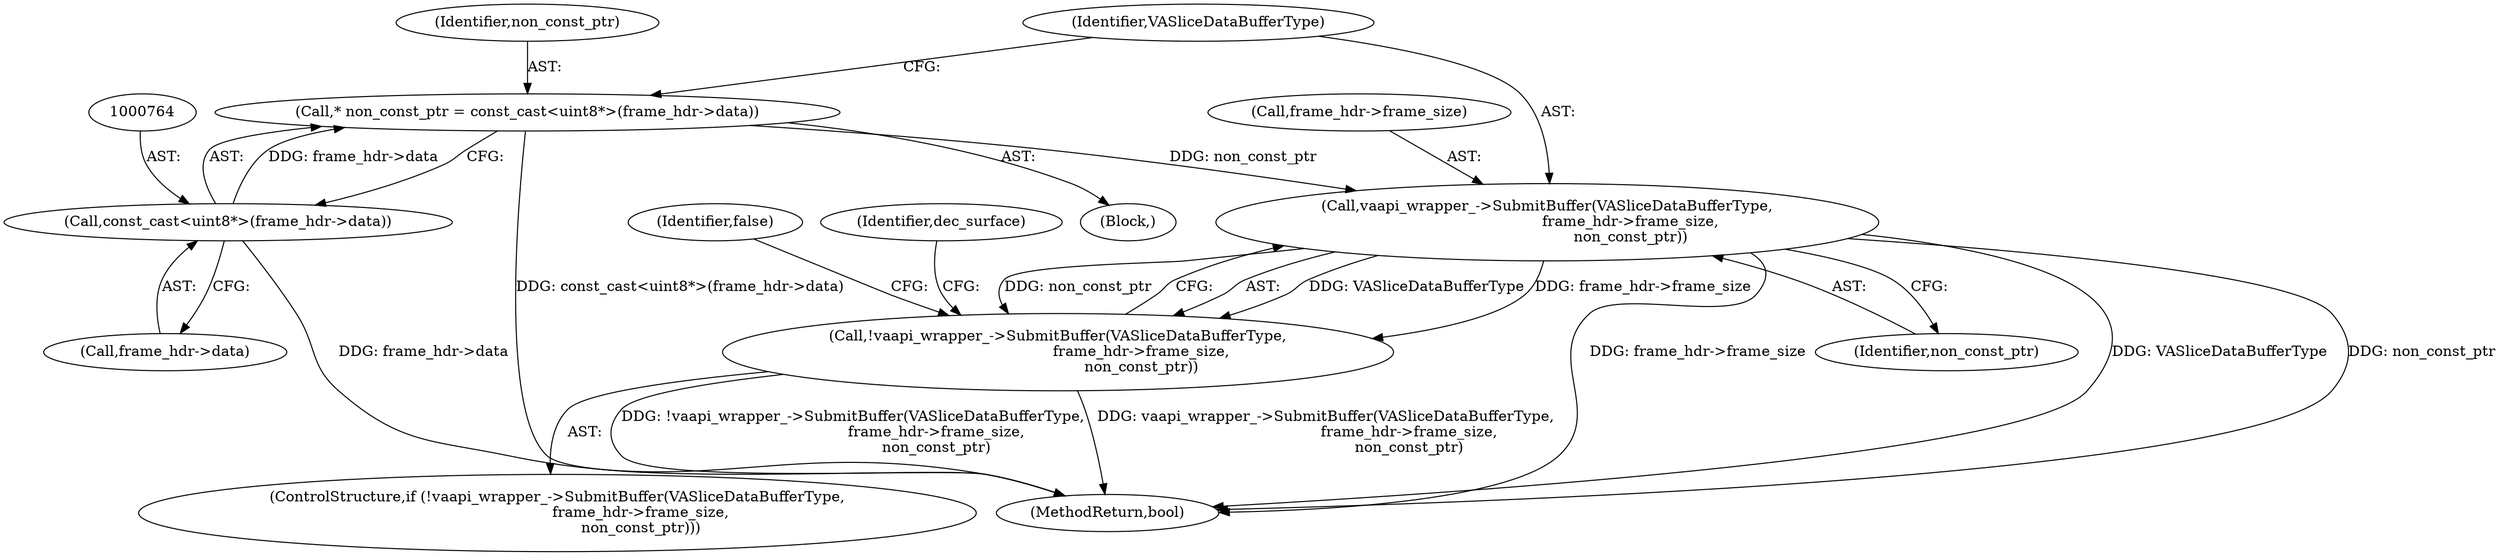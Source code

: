 digraph "0_Chrome_27c68f543e5eba779902447445dfb05ec3f5bf75_2@pointer" {
"1000770" [label="(Call,vaapi_wrapper_->SubmitBuffer(VASliceDataBufferType,\n                                    frame_hdr->frame_size,\n                                    non_const_ptr))"];
"1000761" [label="(Call,* non_const_ptr = const_cast<uint8*>(frame_hdr->data))"];
"1000763" [label="(Call,const_cast<uint8*>(frame_hdr->data))"];
"1000769" [label="(Call,!vaapi_wrapper_->SubmitBuffer(VASliceDataBufferType,\n                                    frame_hdr->frame_size,\n                                    non_const_ptr))"];
"1000786" [label="(MethodReturn,bool)"];
"1000768" [label="(ControlStructure,if (!vaapi_wrapper_->SubmitBuffer(VASliceDataBufferType,\n                                    frame_hdr->frame_size,\n                                    non_const_ptr)))"];
"1000761" [label="(Call,* non_const_ptr = const_cast<uint8*>(frame_hdr->data))"];
"1000763" [label="(Call,const_cast<uint8*>(frame_hdr->data))"];
"1000780" [label="(Identifier,dec_surface)"];
"1000762" [label="(Identifier,non_const_ptr)"];
"1000775" [label="(Identifier,non_const_ptr)"];
"1000769" [label="(Call,!vaapi_wrapper_->SubmitBuffer(VASliceDataBufferType,\n                                    frame_hdr->frame_size,\n                                    non_const_ptr))"];
"1000106" [label="(Block,)"];
"1000770" [label="(Call,vaapi_wrapper_->SubmitBuffer(VASliceDataBufferType,\n                                    frame_hdr->frame_size,\n                                    non_const_ptr))"];
"1000772" [label="(Call,frame_hdr->frame_size)"];
"1000765" [label="(Call,frame_hdr->data)"];
"1000777" [label="(Identifier,false)"];
"1000771" [label="(Identifier,VASliceDataBufferType)"];
"1000770" -> "1000769"  [label="AST: "];
"1000770" -> "1000775"  [label="CFG: "];
"1000771" -> "1000770"  [label="AST: "];
"1000772" -> "1000770"  [label="AST: "];
"1000775" -> "1000770"  [label="AST: "];
"1000769" -> "1000770"  [label="CFG: "];
"1000770" -> "1000786"  [label="DDG: frame_hdr->frame_size"];
"1000770" -> "1000786"  [label="DDG: VASliceDataBufferType"];
"1000770" -> "1000786"  [label="DDG: non_const_ptr"];
"1000770" -> "1000769"  [label="DDG: VASliceDataBufferType"];
"1000770" -> "1000769"  [label="DDG: frame_hdr->frame_size"];
"1000770" -> "1000769"  [label="DDG: non_const_ptr"];
"1000761" -> "1000770"  [label="DDG: non_const_ptr"];
"1000761" -> "1000106"  [label="AST: "];
"1000761" -> "1000763"  [label="CFG: "];
"1000762" -> "1000761"  [label="AST: "];
"1000763" -> "1000761"  [label="AST: "];
"1000771" -> "1000761"  [label="CFG: "];
"1000761" -> "1000786"  [label="DDG: const_cast<uint8*>(frame_hdr->data)"];
"1000763" -> "1000761"  [label="DDG: frame_hdr->data"];
"1000763" -> "1000765"  [label="CFG: "];
"1000764" -> "1000763"  [label="AST: "];
"1000765" -> "1000763"  [label="AST: "];
"1000763" -> "1000786"  [label="DDG: frame_hdr->data"];
"1000769" -> "1000768"  [label="AST: "];
"1000777" -> "1000769"  [label="CFG: "];
"1000780" -> "1000769"  [label="CFG: "];
"1000769" -> "1000786"  [label="DDG: !vaapi_wrapper_->SubmitBuffer(VASliceDataBufferType,\n                                    frame_hdr->frame_size,\n                                    non_const_ptr)"];
"1000769" -> "1000786"  [label="DDG: vaapi_wrapper_->SubmitBuffer(VASliceDataBufferType,\n                                    frame_hdr->frame_size,\n                                    non_const_ptr)"];
}
